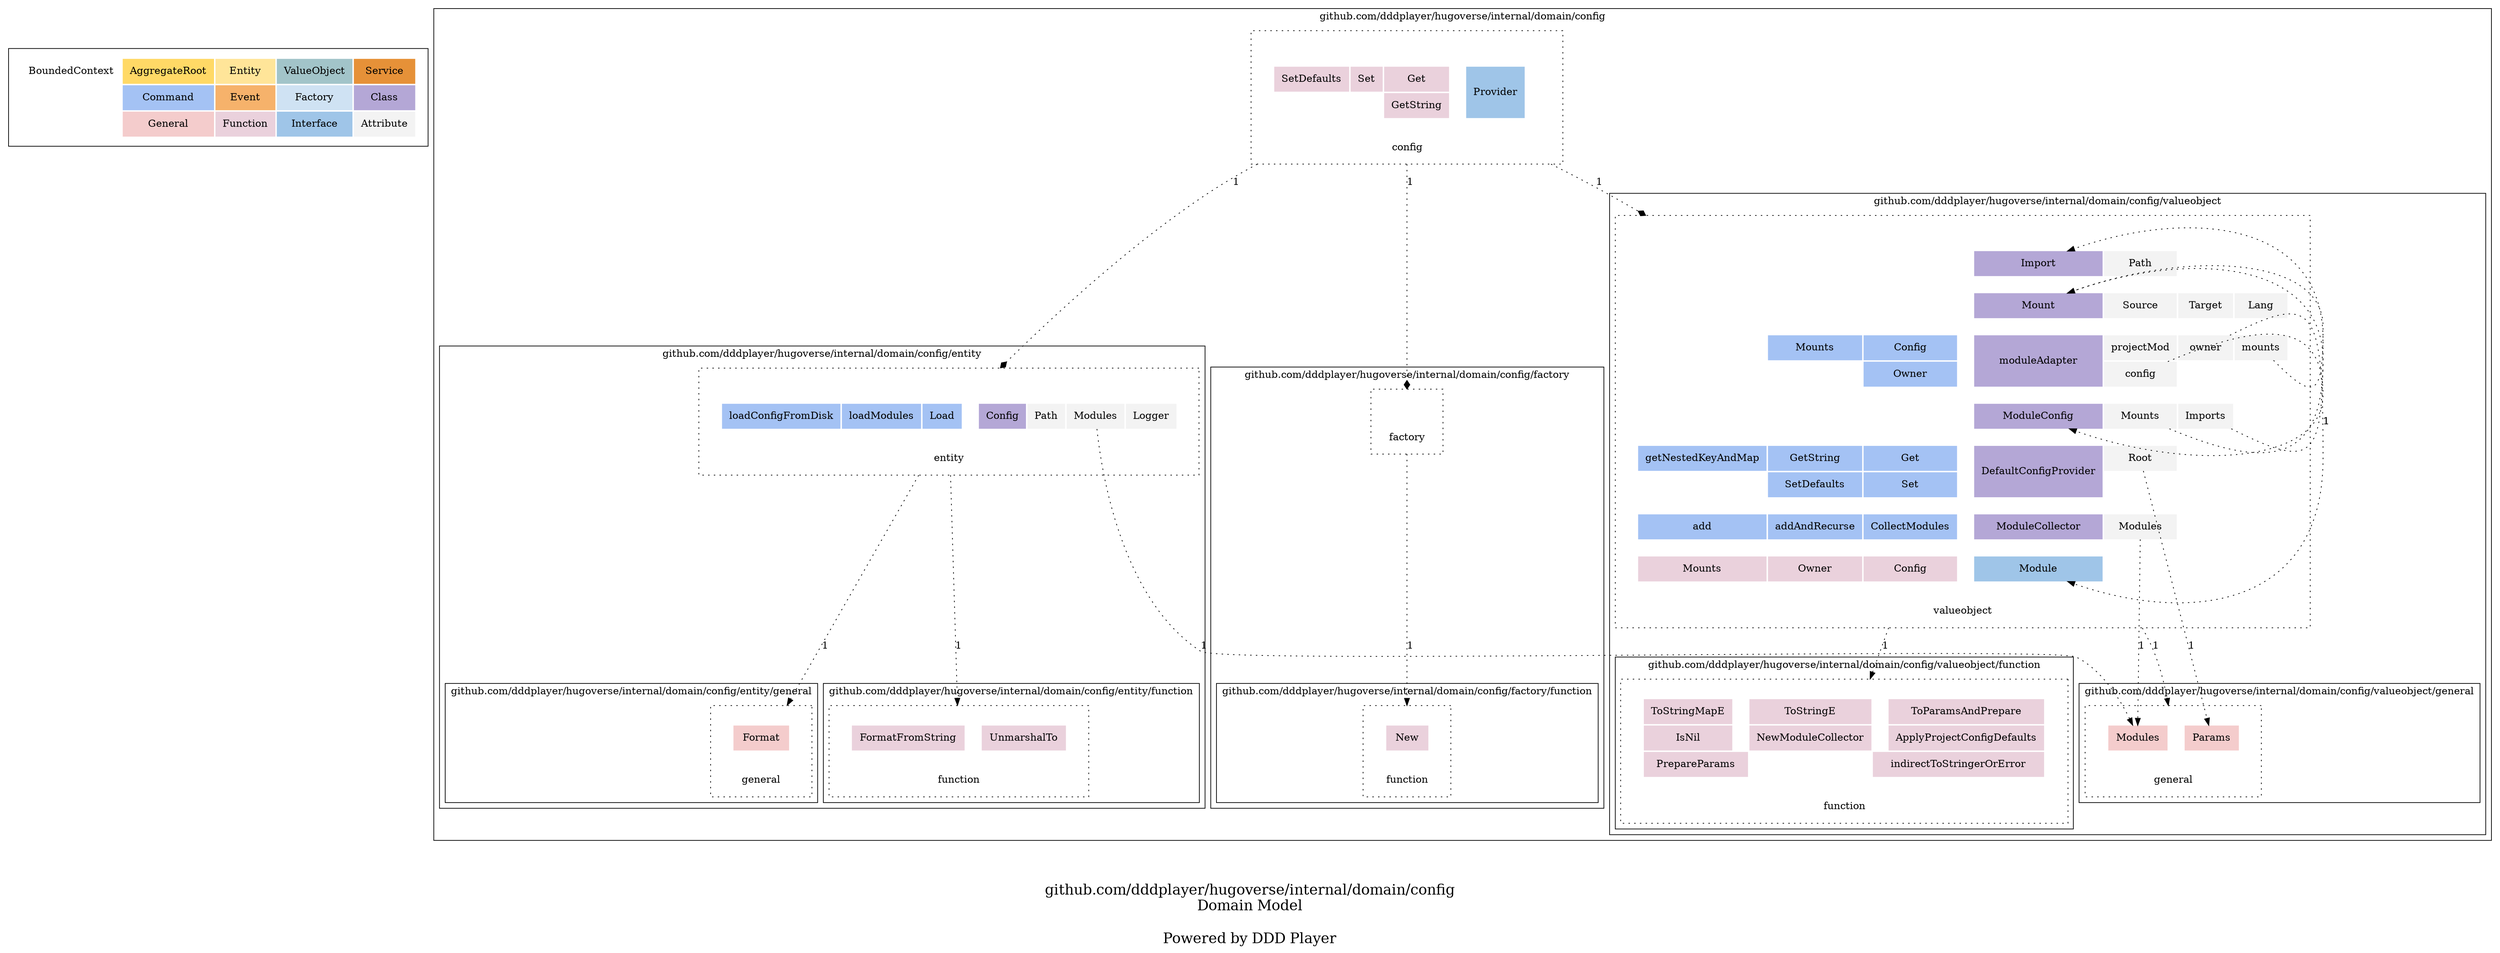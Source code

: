 digraph {
	node [style=dotted shape=rect]

    subgraph cluster_ddd_concept{
		node [color=white]

        ddd_concept [label=<
        <table border="0" cellpadding="10">
		<tr>
			<td bgcolor="#ffffff00" rowspan="1" colspan="1">BoundedContext</td>
			<td bgcolor="#ffd966ff" rowspan="1" colspan="1">AggregateRoot</td>
			<td bgcolor="#ffe599ff" rowspan="1" colspan="1">Entity</td>
			<td bgcolor="#a2c4c9ff" rowspan="1" colspan="1">ValueObject</td>
			<td bgcolor="#e69138ff" rowspan="1" colspan="1">Service</td>
		</tr>
		<tr>
			<td bgcolor="white" rowspan="1" colspan="1"></td>
			<td bgcolor="#a4c2f4ff" rowspan="1" colspan="1">Command</td>
			<td bgcolor="#f6b26bff" rowspan="1" colspan="1">Event</td>
			<td bgcolor="#cfe2f3ff" rowspan="1" colspan="1">Factory</td>
			<td bgcolor="#b4a7d6ff" rowspan="1" colspan="1">Class</td>
			
		</tr>
		<tr>
			<td bgcolor="white" rowspan="1" colspan="1"></td>
			<td bgcolor="#f4ccccff" rowspan="1" colspan="1">General</td>
			<td bgcolor="#ead1dcff" rowspan="1" colspan="1">Function</td>
			<td bgcolor="#9fc5e8ff" rowspan="1" colspan="1">Interface</td>
			<td bgcolor="#f3f3f3ff" rowspan="1" colspan="1">Attribute</td>
		</tr>
        </table>
        > ]
	}

    
		subgraph cluster_dctHGkf {
	
		
    	dctHGkf [label=<
        <table border="0" cellpadding="10">
			
				<tr>
		
			<td port="first_blank_row" bgcolor="white" rowspan="1" colspan="1"></td>
	</tr>
				<tr>
		
			<td port="" bgcolor="white" rowspan="1" colspan="1"></td>
	</tr>
				<tr>
		
			<td port="" bgcolor="white" rowspan="1" colspan="1"></td>
			<td port="dr7YbS" bgcolor="#ead1dcff" rowspan="1" colspan="1">SetDefaults</td>
			<td port="dbv8xwa" bgcolor="#ead1dcff" rowspan="1" colspan="1">Set</td>
			<td port="ddTGuxA" bgcolor="#ead1dcff" rowspan="1" colspan="1">Get</td>
			<td port="" bgcolor="white" rowspan="1" colspan="1"></td>
			<td port="dedyocR" bgcolor="#9fc5e8ff" rowspan="2" colspan="1">Provider</td>
			<td port="" bgcolor="white" rowspan="1" colspan="1"></td>
			<td port="" bgcolor="white" rowspan="1" colspan="1"></td>
	</tr>
				<tr>
		
			<td port="" bgcolor="white" rowspan="1" colspan="1"></td>
			<td port="" bgcolor="white" rowspan="1" colspan="1"></td>
			<td port="" bgcolor="white" rowspan="1" colspan="1"></td>
			<td port="dny3R3" bgcolor="#ead1dcff" rowspan="1" colspan="1">GetString</td>
			<td port="" bgcolor="white" rowspan="1" colspan="1"></td>
			<td port="" bgcolor="white" rowspan="1" colspan="1"></td>
			<td port="" bgcolor="white" rowspan="1" colspan="1"></td>
	</tr>
				<tr>
		
			<td port="" bgcolor="white" rowspan="1" colspan="1"></td>
	</tr>
				<tr>
		
			<td port="" bgcolor="white" rowspan="1" colspan="8">config</td>
	</tr>
        </table>
        > ]
	

	label = "github.com/dddplayer/hugoverse/internal/domain/config"

	
		subgraph cluster_dbvalZB {
	
		
    	dbvalZB [label=<
        <table border="0" cellpadding="10">
			
				<tr>
		
			<td port="first_blank_row" bgcolor="white" rowspan="1" colspan="1"></td>
	</tr>
				<tr>
		
			<td port="" bgcolor="white" rowspan="1" colspan="1"></td>
	</tr>
				<tr>
		
			<td port="" bgcolor="white" rowspan="1" colspan="1"></td>
			<td port="dympBu" bgcolor="#a4c2f4ff" rowspan="1" colspan="1">loadConfigFromDisk</td>
			<td port="dcMQkpO" bgcolor="#a4c2f4ff" rowspan="1" colspan="1">loadModules</td>
			<td port="deIyBAf" bgcolor="#a4c2f4ff" rowspan="1" colspan="1">Load</td>
			<td port="" bgcolor="white" rowspan="1" colspan="1"></td>
			<td port="dxeIu0" bgcolor="#b4a7d6ff" rowspan="1" colspan="1">Config</td>
			<td port="dbOwdfO" bgcolor="#f3f3f3ff" rowspan="1" colspan="1">Path</td>
			<td port="dcasrN4" bgcolor="#f3f3f3ff" rowspan="1" colspan="1">Modules</td>
			<td port="ddac06n" bgcolor="#f3f3f3ff" rowspan="1" colspan="1">Logger</td>
			<td port="" bgcolor="white" rowspan="1" colspan="1"></td>
	</tr>
				<tr>
		
			<td port="" bgcolor="white" rowspan="1" colspan="1"></td>
	</tr>
				<tr>
		
			<td port="" bgcolor="white" rowspan="1" colspan="10">entity</td>
	</tr>
        </table>
        > ]
	

	label = "github.com/dddplayer/hugoverse/internal/domain/config/entity"

	
		subgraph cluster_dcaPc4s {
	
		
    	dcaPc4s [label=<
        <table border="0" cellpadding="10">
			
				<tr>
		
			<td port="first_blank_row" bgcolor="white" rowspan="1" colspan="1"></td>
	</tr>
				<tr>
		
			<td port="" bgcolor="white" rowspan="1" colspan="1"></td>
			<td port="deENMUL" bgcolor="#f4ccccff" rowspan="1" colspan="4">Format</td>
			<td port="" bgcolor="white" rowspan="1" colspan="1"></td>
	</tr>
				<tr>
		
			<td port="" bgcolor="white" rowspan="1" colspan="1"></td>
	</tr>
				<tr>
		
			<td port="" bgcolor="white" rowspan="1" colspan="6">general</td>
	</tr>
        </table>
        > ]
	

	label = "github.com/dddplayer/hugoverse/internal/domain/config/entity/general"

	
    }
		subgraph cluster_dckGN2U {
	
		
    	dckGN2U [label=<
        <table border="0" cellpadding="10">
			
				<tr>
		
			<td port="first_blank_row" bgcolor="white" rowspan="1" colspan="1"></td>
	</tr>
				<tr>
		
			<td port="" bgcolor="white" rowspan="1" colspan="1"></td>
			<td port="dd24sH2" bgcolor="#ead1dcff" rowspan="1" colspan="2">FormatFromString</td>
			<td port="" bgcolor="white" rowspan="1" colspan="1"></td>
			<td port="dqY4ou" bgcolor="#ead1dcff" rowspan="1" colspan="2">UnmarshalTo</td>
			<td port="" bgcolor="white" rowspan="1" colspan="1"></td>
	</tr>
				<tr>
		
			<td port="" bgcolor="white" rowspan="1" colspan="1"></td>
	</tr>
				<tr>
		
			<td port="" bgcolor="white" rowspan="1" colspan="7">function</td>
	</tr>
        </table>
        > ]
	

	label = "github.com/dddplayer/hugoverse/internal/domain/config/entity/function"

	
    }
    }
		subgraph cluster_deIIOBk {
	
		
    	deIIOBk [label=<
        <table border="0" cellpadding="10">
			
				<tr>
		
			<td port="first_blank_row" bgcolor="white" rowspan="1" colspan="1"></td>
	</tr>
				<tr>
		
			<td port="" bgcolor="white" rowspan="1" colspan="1"></td>
	</tr>
				<tr>
		
			<td port="" bgcolor="white" rowspan="1" colspan="6">factory</td>
	</tr>
        </table>
        > ]
	

	label = "github.com/dddplayer/hugoverse/internal/domain/config/factory"

	
		subgraph cluster_d6iVLZ {
	
		
    	d6iVLZ [label=<
        <table border="0" cellpadding="10">
			
				<tr>
		
			<td port="first_blank_row" bgcolor="white" rowspan="1" colspan="1"></td>
	</tr>
				<tr>
		
			<td port="" bgcolor="white" rowspan="1" colspan="1"></td>
			<td port="dgdwCL" bgcolor="#ead1dcff" rowspan="1" colspan="4">New</td>
			<td port="" bgcolor="white" rowspan="1" colspan="1"></td>
	</tr>
				<tr>
		
			<td port="" bgcolor="white" rowspan="1" colspan="1"></td>
	</tr>
				<tr>
		
			<td port="" bgcolor="white" rowspan="1" colspan="6">function</td>
	</tr>
        </table>
        > ]
	

	label = "github.com/dddplayer/hugoverse/internal/domain/config/factory/function"

	
    }
    }
		subgraph cluster_dejlmEe {
	
		
    	dejlmEe [label=<
        <table border="0" cellpadding="10">
			
				<tr>
		
			<td port="first_blank_row" bgcolor="white" rowspan="1" colspan="1"></td>
	</tr>
				<tr>
		
			<td port="" bgcolor="white" rowspan="1" colspan="1"></td>
	</tr>
				<tr>
		
			<td port="" bgcolor="white" rowspan="1" colspan="1"></td>
			<td port="" bgcolor="white" rowspan="1" colspan="1"></td>
			<td port="" bgcolor="white" rowspan="1" colspan="1"></td>
			<td port="" bgcolor="white" rowspan="1" colspan="1"></td>
			<td port="" bgcolor="white" rowspan="1" colspan="1"></td>
			<td port="deNs2wq" bgcolor="#b4a7d6ff" rowspan="1" colspan="1">Import</td>
			<td port="db6uKGs" bgcolor="#f3f3f3ff" rowspan="1" colspan="1">Path</td>
			<td port="" bgcolor="white" rowspan="1" colspan="1"></td>
			<td port="" bgcolor="white" rowspan="1" colspan="1"></td>
			<td port="" bgcolor="white" rowspan="1" colspan="1"></td>
	</tr>
				<tr>
		
			<td port="" bgcolor="white" rowspan="1" colspan="1"></td>
	</tr>
				<tr>
		
			<td port="" bgcolor="white" rowspan="1" colspan="1"></td>
			<td port="" bgcolor="white" rowspan="1" colspan="1"></td>
			<td port="" bgcolor="white" rowspan="1" colspan="1"></td>
			<td port="" bgcolor="white" rowspan="1" colspan="1"></td>
			<td port="" bgcolor="white" rowspan="1" colspan="1"></td>
			<td port="dcWkNDa" bgcolor="#b4a7d6ff" rowspan="1" colspan="1">Mount</td>
			<td port="dbqb0RW" bgcolor="#f3f3f3ff" rowspan="1" colspan="1">Source</td>
			<td port="deftNHi" bgcolor="#f3f3f3ff" rowspan="1" colspan="1">Target</td>
			<td port="dePCwh9" bgcolor="#f3f3f3ff" rowspan="1" colspan="1">Lang</td>
			<td port="" bgcolor="white" rowspan="1" colspan="1"></td>
	</tr>
				<tr>
		
			<td port="" bgcolor="white" rowspan="1" colspan="1"></td>
	</tr>
				<tr>
		
			<td port="" bgcolor="white" rowspan="1" colspan="1"></td>
			<td port="" bgcolor="white" rowspan="1" colspan="1"></td>
			<td port="dcn1L9T" bgcolor="#a4c2f4ff" rowspan="1" colspan="1">Mounts</td>
			<td port="dXz9pv" bgcolor="#a4c2f4ff" rowspan="1" colspan="1">Config</td>
			<td port="" bgcolor="white" rowspan="1" colspan="1"></td>
			<td port="dbVkKhs" bgcolor="#b4a7d6ff" rowspan="2" colspan="1">moduleAdapter</td>
			<td port="deBIcgc" bgcolor="#f3f3f3ff" rowspan="1" colspan="1">projectMod</td>
			<td port="deMsLTo" bgcolor="#f3f3f3ff" rowspan="1" colspan="1">owner</td>
			<td port="dcGnKwt" bgcolor="#f3f3f3ff" rowspan="1" colspan="1">mounts</td>
			<td port="" bgcolor="white" rowspan="1" colspan="1"></td>
	</tr>
				<tr>
		
			<td port="" bgcolor="white" rowspan="1" colspan="1"></td>
			<td port="" bgcolor="white" rowspan="1" colspan="1"></td>
			<td port="" bgcolor="white" rowspan="1" colspan="1"></td>
			<td port="ddaMMf6" bgcolor="#a4c2f4ff" rowspan="1" colspan="1">Owner</td>
			<td port="" bgcolor="white" rowspan="1" colspan="1"></td>
			<td port="dejRT7D" bgcolor="#f3f3f3ff" rowspan="1" colspan="1">config</td>
			<td port="" bgcolor="white" rowspan="1" colspan="1"></td>
			<td port="" bgcolor="white" rowspan="1" colspan="1"></td>
			<td port="" bgcolor="white" rowspan="1" colspan="1"></td>
	</tr>
				<tr>
		
			<td port="" bgcolor="white" rowspan="1" colspan="1"></td>
	</tr>
				<tr>
		
			<td port="" bgcolor="white" rowspan="1" colspan="1"></td>
			<td port="" bgcolor="white" rowspan="1" colspan="1"></td>
			<td port="" bgcolor="white" rowspan="1" colspan="1"></td>
			<td port="" bgcolor="white" rowspan="1" colspan="1"></td>
			<td port="" bgcolor="white" rowspan="1" colspan="1"></td>
			<td port="dcd3Jj1" bgcolor="#b4a7d6ff" rowspan="1" colspan="1">ModuleConfig</td>
			<td port="dbYLEHK" bgcolor="#f3f3f3ff" rowspan="1" colspan="1">Mounts</td>
			<td port="dePI7VK" bgcolor="#f3f3f3ff" rowspan="1" colspan="1">Imports</td>
			<td port="" bgcolor="white" rowspan="1" colspan="1"></td>
			<td port="" bgcolor="white" rowspan="1" colspan="1"></td>
	</tr>
				<tr>
		
			<td port="" bgcolor="white" rowspan="1" colspan="1"></td>
	</tr>
				<tr>
		
			<td port="" bgcolor="white" rowspan="1" colspan="1"></td>
			<td port="dcV3mNh" bgcolor="#a4c2f4ff" rowspan="1" colspan="1">getNestedKeyAndMap</td>
			<td port="dcYav7n" bgcolor="#a4c2f4ff" rowspan="1" colspan="1">GetString</td>
			<td port="deAJi7G" bgcolor="#a4c2f4ff" rowspan="1" colspan="1">Get</td>
			<td port="" bgcolor="white" rowspan="1" colspan="1"></td>
			<td port="dyALtV" bgcolor="#b4a7d6ff" rowspan="2" colspan="1">DefaultConfigProvider</td>
			<td port="deyftu" bgcolor="#f3f3f3ff" rowspan="1" colspan="1">Root</td>
			<td port="" bgcolor="white" rowspan="1" colspan="1"></td>
			<td port="" bgcolor="white" rowspan="1" colspan="1"></td>
			<td port="" bgcolor="white" rowspan="1" colspan="1"></td>
	</tr>
				<tr>
		
			<td port="" bgcolor="white" rowspan="1" colspan="1"></td>
			<td port="" bgcolor="white" rowspan="1" colspan="1"></td>
			<td port="dd5AVQy" bgcolor="#a4c2f4ff" rowspan="1" colspan="1">SetDefaults</td>
			<td port="deomDmY" bgcolor="#a4c2f4ff" rowspan="1" colspan="1">Set</td>
			<td port="" bgcolor="white" rowspan="1" colspan="1"></td>
			<td port="" bgcolor="white" rowspan="1" colspan="1"></td>
			<td port="" bgcolor="white" rowspan="1" colspan="1"></td>
			<td port="" bgcolor="white" rowspan="1" colspan="1"></td>
			<td port="" bgcolor="white" rowspan="1" colspan="1"></td>
	</tr>
				<tr>
		
			<td port="" bgcolor="white" rowspan="1" colspan="1"></td>
	</tr>
				<tr>
		
			<td port="" bgcolor="white" rowspan="1" colspan="1"></td>
			<td port="ddhL5jA" bgcolor="#a4c2f4ff" rowspan="1" colspan="1">add</td>
			<td port="dcF1fLG" bgcolor="#a4c2f4ff" rowspan="1" colspan="1">addAndRecurse</td>
			<td port="dZKnXS" bgcolor="#a4c2f4ff" rowspan="1" colspan="1">CollectModules</td>
			<td port="" bgcolor="white" rowspan="1" colspan="1"></td>
			<td port="db4msBM" bgcolor="#b4a7d6ff" rowspan="1" colspan="1">ModuleCollector</td>
			<td port="dbikFvi" bgcolor="#f3f3f3ff" rowspan="1" colspan="1">Modules</td>
			<td port="" bgcolor="white" rowspan="1" colspan="1"></td>
			<td port="" bgcolor="white" rowspan="1" colspan="1"></td>
			<td port="" bgcolor="white" rowspan="1" colspan="1"></td>
	</tr>
				<tr>
		
			<td port="" bgcolor="white" rowspan="1" colspan="1"></td>
	</tr>
				<tr>
		
			<td port="" bgcolor="white" rowspan="1" colspan="1"></td>
			<td port="ddlngFY" bgcolor="#ead1dcff" rowspan="1" colspan="1">Mounts</td>
			<td port="dcXM5O9" bgcolor="#ead1dcff" rowspan="1" colspan="1">Owner</td>
			<td port="dd5PaY0" bgcolor="#ead1dcff" rowspan="1" colspan="1">Config</td>
			<td port="" bgcolor="white" rowspan="1" colspan="1"></td>
			<td port="db1R1fJ" bgcolor="#9fc5e8ff" rowspan="1" colspan="1">Module</td>
			<td port="" bgcolor="white" rowspan="1" colspan="1"></td>
			<td port="" bgcolor="white" rowspan="1" colspan="1"></td>
			<td port="" bgcolor="white" rowspan="1" colspan="1"></td>
			<td port="" bgcolor="white" rowspan="1" colspan="1"></td>
	</tr>
				<tr>
		
			<td port="" bgcolor="white" rowspan="1" colspan="1"></td>
	</tr>
				<tr>
		
			<td port="" bgcolor="white" rowspan="1" colspan="10">valueobject</td>
	</tr>
        </table>
        > ]
	

	label = "github.com/dddplayer/hugoverse/internal/domain/config/valueobject"

	
		subgraph cluster_ddfFZqV {
	
		
    	ddfFZqV [label=<
        <table border="0" cellpadding="10">
			
				<tr>
		
			<td port="first_blank_row" bgcolor="white" rowspan="1" colspan="1"></td>
	</tr>
				<tr>
		
			<td port="" bgcolor="white" rowspan="1" colspan="1"></td>
			<td port="dejLTri" bgcolor="#f4ccccff" rowspan="1" colspan="2">Modules</td>
			<td port="" bgcolor="white" rowspan="1" colspan="1"></td>
			<td port="dduDA4l" bgcolor="#f4ccccff" rowspan="1" colspan="2">Params</td>
			<td port="" bgcolor="white" rowspan="1" colspan="1"></td>
	</tr>
				<tr>
		
			<td port="" bgcolor="white" rowspan="1" colspan="1"></td>
	</tr>
				<tr>
		
			<td port="" bgcolor="white" rowspan="1" colspan="7">general</td>
	</tr>
        </table>
        > ]
	

	label = "github.com/dddplayer/hugoverse/internal/domain/config/valueobject/general"

	
    }
		subgraph cluster_dcRQkcD {
	
		
    	dcRQkcD [label=<
        <table border="0" cellpadding="10">
			
				<tr>
		
			<td port="first_blank_row" bgcolor="white" rowspan="1" colspan="1"></td>
	</tr>
				<tr>
		
			<td port="" bgcolor="white" rowspan="1" colspan="1"></td>
			<td port="dbE1UDE" bgcolor="#ead1dcff" rowspan="1" colspan="1">ToStringMapE</td>
			<td port="" bgcolor="white" rowspan="1" colspan="1"></td>
			<td port="db2HQhg" bgcolor="#ead1dcff" rowspan="1" colspan="1">ToStringE</td>
			<td port="" bgcolor="white" rowspan="1" colspan="1"></td>
			<td port="dbIZSA" bgcolor="#ead1dcff" rowspan="1" colspan="1">ToParamsAndPrepare</td>
			<td port="" bgcolor="white" rowspan="1" colspan="1"></td>
	</tr>
				<tr>
		
			<td port="" bgcolor="white" rowspan="1" colspan="1"></td>
			<td port="dcBBuMi" bgcolor="#ead1dcff" rowspan="1" colspan="1">IsNil</td>
			<td port="" bgcolor="white" rowspan="1" colspan="1"></td>
			<td port="db7KaAq" bgcolor="#ead1dcff" rowspan="1" colspan="1">NewModuleCollector</td>
			<td port="" bgcolor="white" rowspan="1" colspan="1"></td>
			<td port="dcmETue" bgcolor="#ead1dcff" rowspan="1" colspan="1">ApplyProjectConfigDefaults</td>
			<td port="" bgcolor="white" rowspan="1" colspan="1"></td>
	</tr>
				<tr>
		
			<td port="" bgcolor="white" rowspan="1" colspan="1"></td>
			<td port="dbbgPsc" bgcolor="#ead1dcff" rowspan="1" colspan="2">PrepareParams</td>
			<td port="" bgcolor="white" rowspan="1" colspan="1"></td>
			<td port="db0Wve9" bgcolor="#ead1dcff" rowspan="1" colspan="2">indirectToStringerOrError</td>
			<td port="" bgcolor="white" rowspan="1" colspan="1"></td>
	</tr>
				<tr>
		
			<td port="" bgcolor="white" rowspan="1" colspan="1"></td>
	</tr>
				<tr>
		
			<td port="" bgcolor="white" rowspan="1" colspan="8">function</td>
	</tr>
        </table>
        > ]
	

	label = "github.com/dddplayer/hugoverse/internal/domain/config/valueobject/function"

	
    }
    }
    }
		subgraph cluster_dbvalZB {
	
		
    	dbvalZB [label=<
        <table border="0" cellpadding="10">
			
				<tr>
		
			<td port="first_blank_row" bgcolor="white" rowspan="1" colspan="1"></td>
	</tr>
				<tr>
		
			<td port="" bgcolor="white" rowspan="1" colspan="1"></td>
	</tr>
				<tr>
		
			<td port="" bgcolor="white" rowspan="1" colspan="1"></td>
			<td port="dympBu" bgcolor="#a4c2f4ff" rowspan="1" colspan="1">loadConfigFromDisk</td>
			<td port="dcMQkpO" bgcolor="#a4c2f4ff" rowspan="1" colspan="1">loadModules</td>
			<td port="deIyBAf" bgcolor="#a4c2f4ff" rowspan="1" colspan="1">Load</td>
			<td port="" bgcolor="white" rowspan="1" colspan="1"></td>
			<td port="dxeIu0" bgcolor="#b4a7d6ff" rowspan="1" colspan="1">Config</td>
			<td port="dbOwdfO" bgcolor="#f3f3f3ff" rowspan="1" colspan="1">Path</td>
			<td port="dcasrN4" bgcolor="#f3f3f3ff" rowspan="1" colspan="1">Modules</td>
			<td port="ddac06n" bgcolor="#f3f3f3ff" rowspan="1" colspan="1">Logger</td>
			<td port="" bgcolor="white" rowspan="1" colspan="1"></td>
	</tr>
				<tr>
		
			<td port="" bgcolor="white" rowspan="1" colspan="1"></td>
	</tr>
				<tr>
		
			<td port="" bgcolor="white" rowspan="1" colspan="10">entity</td>
	</tr>
        </table>
        > ]
	

	label = "github.com/dddplayer/hugoverse/internal/domain/config/entity"

	
		subgraph cluster_dcaPc4s {
	
		
    	dcaPc4s [label=<
        <table border="0" cellpadding="10">
			
				<tr>
		
			<td port="first_blank_row" bgcolor="white" rowspan="1" colspan="1"></td>
	</tr>
				<tr>
		
			<td port="" bgcolor="white" rowspan="1" colspan="1"></td>
			<td port="deENMUL" bgcolor="#f4ccccff" rowspan="1" colspan="4">Format</td>
			<td port="" bgcolor="white" rowspan="1" colspan="1"></td>
	</tr>
				<tr>
		
			<td port="" bgcolor="white" rowspan="1" colspan="1"></td>
	</tr>
				<tr>
		
			<td port="" bgcolor="white" rowspan="1" colspan="6">general</td>
	</tr>
        </table>
        > ]
	

	label = "github.com/dddplayer/hugoverse/internal/domain/config/entity/general"

	
    }
		subgraph cluster_dckGN2U {
	
		
    	dckGN2U [label=<
        <table border="0" cellpadding="10">
			
				<tr>
		
			<td port="first_blank_row" bgcolor="white" rowspan="1" colspan="1"></td>
	</tr>
				<tr>
		
			<td port="" bgcolor="white" rowspan="1" colspan="1"></td>
			<td port="dd24sH2" bgcolor="#ead1dcff" rowspan="1" colspan="2">FormatFromString</td>
			<td port="" bgcolor="white" rowspan="1" colspan="1"></td>
			<td port="dqY4ou" bgcolor="#ead1dcff" rowspan="1" colspan="2">UnmarshalTo</td>
			<td port="" bgcolor="white" rowspan="1" colspan="1"></td>
	</tr>
				<tr>
		
			<td port="" bgcolor="white" rowspan="1" colspan="1"></td>
	</tr>
				<tr>
		
			<td port="" bgcolor="white" rowspan="1" colspan="7">function</td>
	</tr>
        </table>
        > ]
	

	label = "github.com/dddplayer/hugoverse/internal/domain/config/entity/function"

	
    }
    }
		subgraph cluster_deIIOBk {
	
		
    	deIIOBk [label=<
        <table border="0" cellpadding="10">
			
				<tr>
		
			<td port="first_blank_row" bgcolor="white" rowspan="1" colspan="1"></td>
	</tr>
				<tr>
		
			<td port="" bgcolor="white" rowspan="1" colspan="1"></td>
	</tr>
				<tr>
		
			<td port="" bgcolor="white" rowspan="1" colspan="6">factory</td>
	</tr>
        </table>
        > ]
	

	label = "github.com/dddplayer/hugoverse/internal/domain/config/factory"

	
		subgraph cluster_d6iVLZ {
	
		
    	d6iVLZ [label=<
        <table border="0" cellpadding="10">
			
				<tr>
		
			<td port="first_blank_row" bgcolor="white" rowspan="1" colspan="1"></td>
	</tr>
				<tr>
		
			<td port="" bgcolor="white" rowspan="1" colspan="1"></td>
			<td port="dgdwCL" bgcolor="#ead1dcff" rowspan="1" colspan="4">New</td>
			<td port="" bgcolor="white" rowspan="1" colspan="1"></td>
	</tr>
				<tr>
		
			<td port="" bgcolor="white" rowspan="1" colspan="1"></td>
	</tr>
				<tr>
		
			<td port="" bgcolor="white" rowspan="1" colspan="6">function</td>
	</tr>
        </table>
        > ]
	

	label = "github.com/dddplayer/hugoverse/internal/domain/config/factory/function"

	
    }
    }
		subgraph cluster_dejlmEe {
	
		
    	dejlmEe [label=<
        <table border="0" cellpadding="10">
			
				<tr>
		
			<td port="first_blank_row" bgcolor="white" rowspan="1" colspan="1"></td>
	</tr>
				<tr>
		
			<td port="" bgcolor="white" rowspan="1" colspan="1"></td>
	</tr>
				<tr>
		
			<td port="" bgcolor="white" rowspan="1" colspan="1"></td>
			<td port="" bgcolor="white" rowspan="1" colspan="1"></td>
			<td port="" bgcolor="white" rowspan="1" colspan="1"></td>
			<td port="" bgcolor="white" rowspan="1" colspan="1"></td>
			<td port="" bgcolor="white" rowspan="1" colspan="1"></td>
			<td port="deNs2wq" bgcolor="#b4a7d6ff" rowspan="1" colspan="1">Import</td>
			<td port="db6uKGs" bgcolor="#f3f3f3ff" rowspan="1" colspan="1">Path</td>
			<td port="" bgcolor="white" rowspan="1" colspan="1"></td>
			<td port="" bgcolor="white" rowspan="1" colspan="1"></td>
			<td port="" bgcolor="white" rowspan="1" colspan="1"></td>
	</tr>
				<tr>
		
			<td port="" bgcolor="white" rowspan="1" colspan="1"></td>
	</tr>
				<tr>
		
			<td port="" bgcolor="white" rowspan="1" colspan="1"></td>
			<td port="" bgcolor="white" rowspan="1" colspan="1"></td>
			<td port="" bgcolor="white" rowspan="1" colspan="1"></td>
			<td port="" bgcolor="white" rowspan="1" colspan="1"></td>
			<td port="" bgcolor="white" rowspan="1" colspan="1"></td>
			<td port="dcWkNDa" bgcolor="#b4a7d6ff" rowspan="1" colspan="1">Mount</td>
			<td port="dbqb0RW" bgcolor="#f3f3f3ff" rowspan="1" colspan="1">Source</td>
			<td port="deftNHi" bgcolor="#f3f3f3ff" rowspan="1" colspan="1">Target</td>
			<td port="dePCwh9" bgcolor="#f3f3f3ff" rowspan="1" colspan="1">Lang</td>
			<td port="" bgcolor="white" rowspan="1" colspan="1"></td>
	</tr>
				<tr>
		
			<td port="" bgcolor="white" rowspan="1" colspan="1"></td>
	</tr>
				<tr>
		
			<td port="" bgcolor="white" rowspan="1" colspan="1"></td>
			<td port="" bgcolor="white" rowspan="1" colspan="1"></td>
			<td port="dcn1L9T" bgcolor="#a4c2f4ff" rowspan="1" colspan="1">Mounts</td>
			<td port="dXz9pv" bgcolor="#a4c2f4ff" rowspan="1" colspan="1">Config</td>
			<td port="" bgcolor="white" rowspan="1" colspan="1"></td>
			<td port="dbVkKhs" bgcolor="#b4a7d6ff" rowspan="2" colspan="1">moduleAdapter</td>
			<td port="deBIcgc" bgcolor="#f3f3f3ff" rowspan="1" colspan="1">projectMod</td>
			<td port="deMsLTo" bgcolor="#f3f3f3ff" rowspan="1" colspan="1">owner</td>
			<td port="dcGnKwt" bgcolor="#f3f3f3ff" rowspan="1" colspan="1">mounts</td>
			<td port="" bgcolor="white" rowspan="1" colspan="1"></td>
	</tr>
				<tr>
		
			<td port="" bgcolor="white" rowspan="1" colspan="1"></td>
			<td port="" bgcolor="white" rowspan="1" colspan="1"></td>
			<td port="" bgcolor="white" rowspan="1" colspan="1"></td>
			<td port="ddaMMf6" bgcolor="#a4c2f4ff" rowspan="1" colspan="1">Owner</td>
			<td port="" bgcolor="white" rowspan="1" colspan="1"></td>
			<td port="dejRT7D" bgcolor="#f3f3f3ff" rowspan="1" colspan="1">config</td>
			<td port="" bgcolor="white" rowspan="1" colspan="1"></td>
			<td port="" bgcolor="white" rowspan="1" colspan="1"></td>
			<td port="" bgcolor="white" rowspan="1" colspan="1"></td>
	</tr>
				<tr>
		
			<td port="" bgcolor="white" rowspan="1" colspan="1"></td>
	</tr>
				<tr>
		
			<td port="" bgcolor="white" rowspan="1" colspan="1"></td>
			<td port="" bgcolor="white" rowspan="1" colspan="1"></td>
			<td port="" bgcolor="white" rowspan="1" colspan="1"></td>
			<td port="" bgcolor="white" rowspan="1" colspan="1"></td>
			<td port="" bgcolor="white" rowspan="1" colspan="1"></td>
			<td port="dcd3Jj1" bgcolor="#b4a7d6ff" rowspan="1" colspan="1">ModuleConfig</td>
			<td port="dbYLEHK" bgcolor="#f3f3f3ff" rowspan="1" colspan="1">Mounts</td>
			<td port="dePI7VK" bgcolor="#f3f3f3ff" rowspan="1" colspan="1">Imports</td>
			<td port="" bgcolor="white" rowspan="1" colspan="1"></td>
			<td port="" bgcolor="white" rowspan="1" colspan="1"></td>
	</tr>
				<tr>
		
			<td port="" bgcolor="white" rowspan="1" colspan="1"></td>
	</tr>
				<tr>
		
			<td port="" bgcolor="white" rowspan="1" colspan="1"></td>
			<td port="dcV3mNh" bgcolor="#a4c2f4ff" rowspan="1" colspan="1">getNestedKeyAndMap</td>
			<td port="dcYav7n" bgcolor="#a4c2f4ff" rowspan="1" colspan="1">GetString</td>
			<td port="deAJi7G" bgcolor="#a4c2f4ff" rowspan="1" colspan="1">Get</td>
			<td port="" bgcolor="white" rowspan="1" colspan="1"></td>
			<td port="dyALtV" bgcolor="#b4a7d6ff" rowspan="2" colspan="1">DefaultConfigProvider</td>
			<td port="deyftu" bgcolor="#f3f3f3ff" rowspan="1" colspan="1">Root</td>
			<td port="" bgcolor="white" rowspan="1" colspan="1"></td>
			<td port="" bgcolor="white" rowspan="1" colspan="1"></td>
			<td port="" bgcolor="white" rowspan="1" colspan="1"></td>
	</tr>
				<tr>
		
			<td port="" bgcolor="white" rowspan="1" colspan="1"></td>
			<td port="" bgcolor="white" rowspan="1" colspan="1"></td>
			<td port="dd5AVQy" bgcolor="#a4c2f4ff" rowspan="1" colspan="1">SetDefaults</td>
			<td port="deomDmY" bgcolor="#a4c2f4ff" rowspan="1" colspan="1">Set</td>
			<td port="" bgcolor="white" rowspan="1" colspan="1"></td>
			<td port="" bgcolor="white" rowspan="1" colspan="1"></td>
			<td port="" bgcolor="white" rowspan="1" colspan="1"></td>
			<td port="" bgcolor="white" rowspan="1" colspan="1"></td>
			<td port="" bgcolor="white" rowspan="1" colspan="1"></td>
	</tr>
				<tr>
		
			<td port="" bgcolor="white" rowspan="1" colspan="1"></td>
	</tr>
				<tr>
		
			<td port="" bgcolor="white" rowspan="1" colspan="1"></td>
			<td port="ddhL5jA" bgcolor="#a4c2f4ff" rowspan="1" colspan="1">add</td>
			<td port="dcF1fLG" bgcolor="#a4c2f4ff" rowspan="1" colspan="1">addAndRecurse</td>
			<td port="dZKnXS" bgcolor="#a4c2f4ff" rowspan="1" colspan="1">CollectModules</td>
			<td port="" bgcolor="white" rowspan="1" colspan="1"></td>
			<td port="db4msBM" bgcolor="#b4a7d6ff" rowspan="1" colspan="1">ModuleCollector</td>
			<td port="dbikFvi" bgcolor="#f3f3f3ff" rowspan="1" colspan="1">Modules</td>
			<td port="" bgcolor="white" rowspan="1" colspan="1"></td>
			<td port="" bgcolor="white" rowspan="1" colspan="1"></td>
			<td port="" bgcolor="white" rowspan="1" colspan="1"></td>
	</tr>
				<tr>
		
			<td port="" bgcolor="white" rowspan="1" colspan="1"></td>
	</tr>
				<tr>
		
			<td port="" bgcolor="white" rowspan="1" colspan="1"></td>
			<td port="ddlngFY" bgcolor="#ead1dcff" rowspan="1" colspan="1">Mounts</td>
			<td port="dcXM5O9" bgcolor="#ead1dcff" rowspan="1" colspan="1">Owner</td>
			<td port="dd5PaY0" bgcolor="#ead1dcff" rowspan="1" colspan="1">Config</td>
			<td port="" bgcolor="white" rowspan="1" colspan="1"></td>
			<td port="db1R1fJ" bgcolor="#9fc5e8ff" rowspan="1" colspan="1">Module</td>
			<td port="" bgcolor="white" rowspan="1" colspan="1"></td>
			<td port="" bgcolor="white" rowspan="1" colspan="1"></td>
			<td port="" bgcolor="white" rowspan="1" colspan="1"></td>
			<td port="" bgcolor="white" rowspan="1" colspan="1"></td>
	</tr>
				<tr>
		
			<td port="" bgcolor="white" rowspan="1" colspan="1"></td>
	</tr>
				<tr>
		
			<td port="" bgcolor="white" rowspan="1" colspan="10">valueobject</td>
	</tr>
        </table>
        > ]
	

	label = "github.com/dddplayer/hugoverse/internal/domain/config/valueobject"

	
		subgraph cluster_ddfFZqV {
	
		
    	ddfFZqV [label=<
        <table border="0" cellpadding="10">
			
				<tr>
		
			<td port="first_blank_row" bgcolor="white" rowspan="1" colspan="1"></td>
	</tr>
				<tr>
		
			<td port="" bgcolor="white" rowspan="1" colspan="1"></td>
			<td port="dejLTri" bgcolor="#f4ccccff" rowspan="1" colspan="2">Modules</td>
			<td port="" bgcolor="white" rowspan="1" colspan="1"></td>
			<td port="dduDA4l" bgcolor="#f4ccccff" rowspan="1" colspan="2">Params</td>
			<td port="" bgcolor="white" rowspan="1" colspan="1"></td>
	</tr>
				<tr>
		
			<td port="" bgcolor="white" rowspan="1" colspan="1"></td>
	</tr>
				<tr>
		
			<td port="" bgcolor="white" rowspan="1" colspan="7">general</td>
	</tr>
        </table>
        > ]
	

	label = "github.com/dddplayer/hugoverse/internal/domain/config/valueobject/general"

	
    }
		subgraph cluster_dcRQkcD {
	
		
    	dcRQkcD [label=<
        <table border="0" cellpadding="10">
			
				<tr>
		
			<td port="first_blank_row" bgcolor="white" rowspan="1" colspan="1"></td>
	</tr>
				<tr>
		
			<td port="" bgcolor="white" rowspan="1" colspan="1"></td>
			<td port="dbE1UDE" bgcolor="#ead1dcff" rowspan="1" colspan="1">ToStringMapE</td>
			<td port="" bgcolor="white" rowspan="1" colspan="1"></td>
			<td port="db2HQhg" bgcolor="#ead1dcff" rowspan="1" colspan="1">ToStringE</td>
			<td port="" bgcolor="white" rowspan="1" colspan="1"></td>
			<td port="dbIZSA" bgcolor="#ead1dcff" rowspan="1" colspan="1">ToParamsAndPrepare</td>
			<td port="" bgcolor="white" rowspan="1" colspan="1"></td>
	</tr>
				<tr>
		
			<td port="" bgcolor="white" rowspan="1" colspan="1"></td>
			<td port="dcBBuMi" bgcolor="#ead1dcff" rowspan="1" colspan="1">IsNil</td>
			<td port="" bgcolor="white" rowspan="1" colspan="1"></td>
			<td port="db7KaAq" bgcolor="#ead1dcff" rowspan="1" colspan="1">NewModuleCollector</td>
			<td port="" bgcolor="white" rowspan="1" colspan="1"></td>
			<td port="dcmETue" bgcolor="#ead1dcff" rowspan="1" colspan="1">ApplyProjectConfigDefaults</td>
			<td port="" bgcolor="white" rowspan="1" colspan="1"></td>
	</tr>
				<tr>
		
			<td port="" bgcolor="white" rowspan="1" colspan="1"></td>
			<td port="dbbgPsc" bgcolor="#ead1dcff" rowspan="1" colspan="2">PrepareParams</td>
			<td port="" bgcolor="white" rowspan="1" colspan="1"></td>
			<td port="db0Wve9" bgcolor="#ead1dcff" rowspan="1" colspan="2">indirectToStringerOrError</td>
			<td port="" bgcolor="white" rowspan="1" colspan="1"></td>
	</tr>
				<tr>
		
			<td port="" bgcolor="white" rowspan="1" colspan="1"></td>
	</tr>
				<tr>
		
			<td port="" bgcolor="white" rowspan="1" colspan="8">function</td>
	</tr>
        </table>
        > ]
	

	label = "github.com/dddplayer/hugoverse/internal/domain/config/valueobject/function"

	
    }
    }

	
		dbvalZB:dcasrN4 -> ddfFZqV:dejLTri  [style=dotted arrowhead=normal label="1" tooltip="Config.Modules -> Modules: \n\nFrom: config.go (Line: 27, Column: 2) To: . (Line: -1, Column: 0)\n"]
		dejlmEe -> ddfFZqV  [style=dotted arrowhead=normal label="1" tooltip="valueobject -> general: \n\n"]
		dejlmEe -> dcRQkcD  [style=dotted arrowhead=normal label="1" tooltip="valueobject -> function: \n\n"]
		dbvalZB -> dckGN2U  [style=dotted arrowhead=normal label="1" tooltip="entity -> function: \n\n"]
		dctHGkf -> deIIOBk  [style=dotted arrowhead=diamond label="1" tooltip="config -> factory: \n\n"]
		dejlmEe:dejRT7D -> dejlmEe:dcd3Jj1  [style=dotted arrowhead=normal label="1" tooltip="moduleAdapter.config -> ModuleConfig: \n\nFrom: module.go (Line: 40, Column: 2) To: . (Line: -1, Column: 0)\n"]
		dctHGkf -> dejlmEe  [style=dotted arrowhead=diamond label="1" tooltip="config -> valueobject: \n\n"]
		dctHGkf -> dbvalZB  [style=dotted arrowhead=diamond label="1" tooltip="config -> entity: \n\n"]
		dejlmEe:deMsLTo -> dejlmEe:db1R1fJ  [style=dotted arrowhead=normal label="1" tooltip="moduleAdapter.owner -> Module: \n\nFrom: module.go (Line: 38, Column: 2) To: . (Line: -1, Column: 0)\n"]
		dejlmEe:dcGnKwt -> dejlmEe:dcWkNDa  [style=dotted arrowhead=normal label="1" tooltip="moduleAdapter.mounts -> Mount: \n\nFrom: module.go (Line: 39, Column: 2) To: . (Line: -1, Column: 0)\n"]
		dejlmEe:deyftu -> ddfFZqV:dduDA4l  [style=dotted arrowhead=normal label="1" tooltip="DefaultConfigProvider.Root -> Params: \n\nFrom: provider.go (Line: 15, Column: 2) To: . (Line: -1, Column: 0)\n"]
		dejlmEe:dbikFvi -> ddfFZqV:dejLTri  [style=dotted arrowhead=normal label="1" tooltip="ModuleCollector.Modules -> Modules: \n\nFrom: collect.go (Line: 6, Column: 2) To: . (Line: -1, Column: 0)\n"]
		dbvalZB -> dcaPc4s  [style=dotted arrowhead=normal label="1" tooltip="entity -> general: \n\n"]
		deIIOBk -> d6iVLZ  [style=dotted arrowhead=normal label="1" tooltip="factory -> function: \n\n"]
		dejlmEe:dbYLEHK -> dejlmEe:dcWkNDa  [style=dotted arrowhead=normal label="1" tooltip="ModuleConfig.Mounts -> Mount: \n\nFrom: module.go (Line: 19, Column: 2) To: . (Line: -1, Column: 0)\n"]
		dejlmEe:dePI7VK -> dejlmEe:deNs2wq  [style=dotted arrowhead=normal label="1" tooltip="ModuleConfig.Imports -> Import: \n\nFrom: module.go (Line: 20, Column: 2) To: . (Line: -1, Column: 0)\n"]

	label = "\n\ngithub.com/dddplayer/hugoverse/internal/domain/config\nDomain Model\n\nPowered by DDD Player";
    fontsize=20;
}
